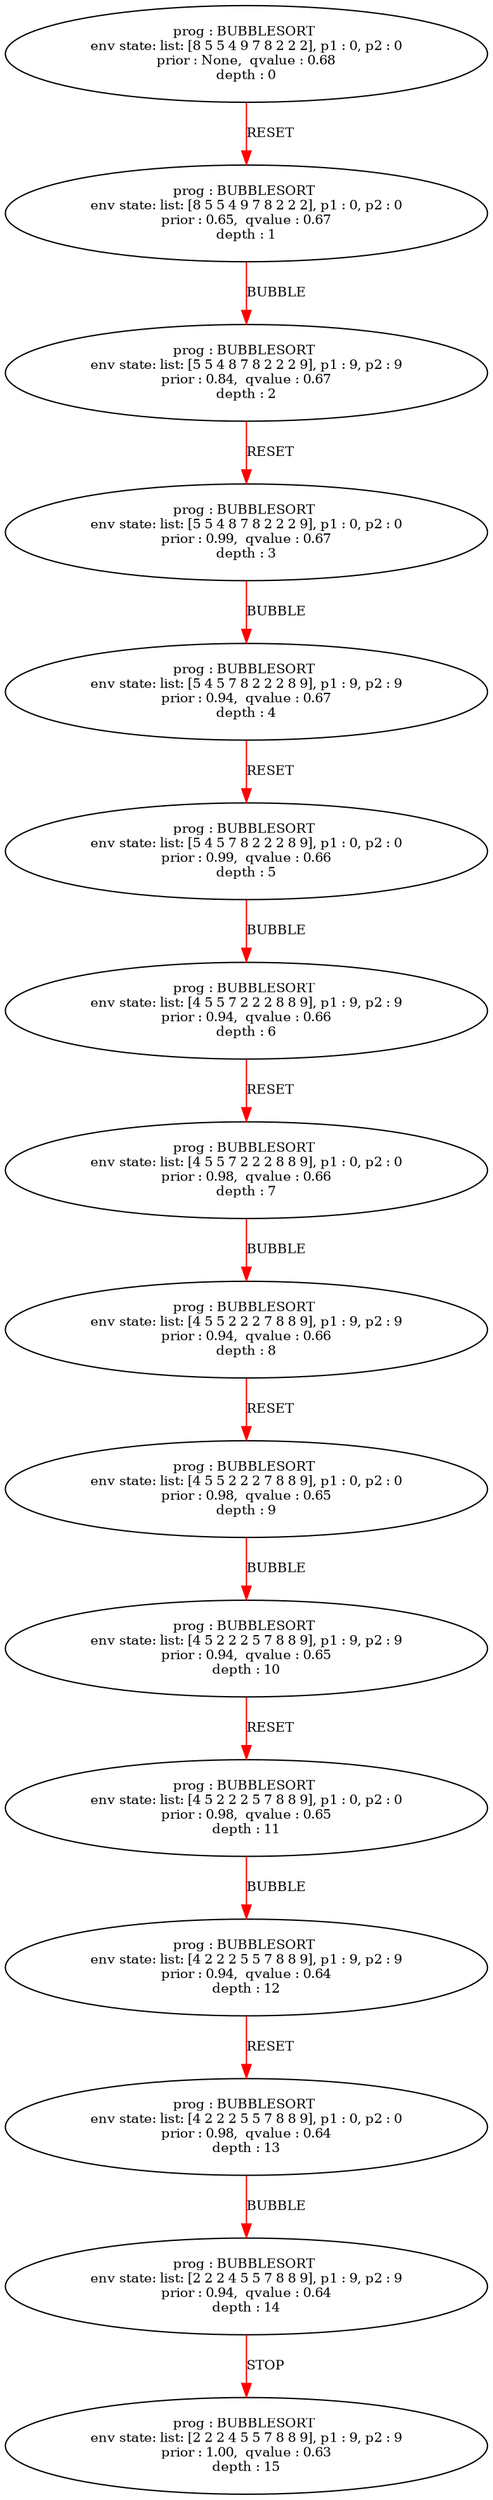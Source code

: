 digraph g{ 
    0 [label=<<FONT POINT-SIZE="10">prog : BUBBLESORT <br/> env state: list: [8 5 5 4 9 7 8 2 2 2], p1 : 0, p2 : 0 <br/> prior : None,  qvalue : 0.68 <br/> depth : 0 </FONT>>]
    {rank=same; 0;}
    0 -> 1 [ color=red, label=<<FONT POINT-SIZE="10">RESET</FONT>>];
    1 [label=<<FONT POINT-SIZE="10">prog : BUBBLESORT <br/> env state: list: [8 5 5 4 9 7 8 2 2 2], p1 : 0, p2 : 0 <br/> prior : 0.65,  qvalue : 0.67 <br/> depth : 1 </FONT>>]
    {rank=same; 1;}
    1 -> 2 [ color=red, label=<<FONT POINT-SIZE="10">BUBBLE</FONT>>];
    2 [label=<<FONT POINT-SIZE="10">prog : BUBBLESORT <br/> env state: list: [5 5 4 8 7 8 2 2 2 9], p1 : 9, p2 : 9 <br/> prior : 0.84,  qvalue : 0.67 <br/> depth : 2 </FONT>>]
    {rank=same; 2;}
    2 -> 3 [ color=red, label=<<FONT POINT-SIZE="10">RESET</FONT>>];
    3 [label=<<FONT POINT-SIZE="10">prog : BUBBLESORT <br/> env state: list: [5 5 4 8 7 8 2 2 2 9], p1 : 0, p2 : 0 <br/> prior : 0.99,  qvalue : 0.67 <br/> depth : 3 </FONT>>]
    {rank=same; 3;}
    3 -> 4 [ color=red, label=<<FONT POINT-SIZE="10">BUBBLE</FONT>>];
    4 [label=<<FONT POINT-SIZE="10">prog : BUBBLESORT <br/> env state: list: [5 4 5 7 8 2 2 2 8 9], p1 : 9, p2 : 9 <br/> prior : 0.94,  qvalue : 0.67 <br/> depth : 4 </FONT>>]
    {rank=same; 4;}
    4 -> 5 [ color=red, label=<<FONT POINT-SIZE="10">RESET</FONT>>];
    5 [label=<<FONT POINT-SIZE="10">prog : BUBBLESORT <br/> env state: list: [5 4 5 7 8 2 2 2 8 9], p1 : 0, p2 : 0 <br/> prior : 0.99,  qvalue : 0.66 <br/> depth : 5 </FONT>>]
    {rank=same; 5;}
    5 -> 6 [ color=red, label=<<FONT POINT-SIZE="10">BUBBLE</FONT>>];
    6 [label=<<FONT POINT-SIZE="10">prog : BUBBLESORT <br/> env state: list: [4 5 5 7 2 2 2 8 8 9], p1 : 9, p2 : 9 <br/> prior : 0.94,  qvalue : 0.66 <br/> depth : 6 </FONT>>]
    {rank=same; 6;}
    6 -> 7 [ color=red, label=<<FONT POINT-SIZE="10">RESET</FONT>>];
    7 [label=<<FONT POINT-SIZE="10">prog : BUBBLESORT <br/> env state: list: [4 5 5 7 2 2 2 8 8 9], p1 : 0, p2 : 0 <br/> prior : 0.98,  qvalue : 0.66 <br/> depth : 7 </FONT>>]
    {rank=same; 7;}
    7 -> 8 [ color=red, label=<<FONT POINT-SIZE="10">BUBBLE</FONT>>];
    8 [label=<<FONT POINT-SIZE="10">prog : BUBBLESORT <br/> env state: list: [4 5 5 2 2 2 7 8 8 9], p1 : 9, p2 : 9 <br/> prior : 0.94,  qvalue : 0.66 <br/> depth : 8 </FONT>>]
    {rank=same; 8;}
    8 -> 9 [ color=red, label=<<FONT POINT-SIZE="10">RESET</FONT>>];
    9 [label=<<FONT POINT-SIZE="10">prog : BUBBLESORT <br/> env state: list: [4 5 5 2 2 2 7 8 8 9], p1 : 0, p2 : 0 <br/> prior : 0.98,  qvalue : 0.65 <br/> depth : 9 </FONT>>]
    {rank=same; 9;}
    9 -> 10 [ color=red, label=<<FONT POINT-SIZE="10">BUBBLE</FONT>>];
    10 [label=<<FONT POINT-SIZE="10">prog : BUBBLESORT <br/> env state: list: [4 5 2 2 2 5 7 8 8 9], p1 : 9, p2 : 9 <br/> prior : 0.94,  qvalue : 0.65 <br/> depth : 10 </FONT>>]
    {rank=same; 10;}
    10 -> 11 [ color=red, label=<<FONT POINT-SIZE="10">RESET</FONT>>];
    11 [label=<<FONT POINT-SIZE="10">prog : BUBBLESORT <br/> env state: list: [4 5 2 2 2 5 7 8 8 9], p1 : 0, p2 : 0 <br/> prior : 0.98,  qvalue : 0.65 <br/> depth : 11 </FONT>>]
    {rank=same; 11;}
    11 -> 12 [ color=red, label=<<FONT POINT-SIZE="10">BUBBLE</FONT>>];
    12 [label=<<FONT POINT-SIZE="10">prog : BUBBLESORT <br/> env state: list: [4 2 2 2 5 5 7 8 8 9], p1 : 9, p2 : 9 <br/> prior : 0.94,  qvalue : 0.64 <br/> depth : 12 </FONT>>]
    {rank=same; 12;}
    12 -> 13 [ color=red, label=<<FONT POINT-SIZE="10">RESET</FONT>>];
    13 [label=<<FONT POINT-SIZE="10">prog : BUBBLESORT <br/> env state: list: [4 2 2 2 5 5 7 8 8 9], p1 : 0, p2 : 0 <br/> prior : 0.98,  qvalue : 0.64 <br/> depth : 13 </FONT>>]
    {rank=same; 13;}
    13 -> 14 [ color=red, label=<<FONT POINT-SIZE="10">BUBBLE</FONT>>];
    14 [label=<<FONT POINT-SIZE="10">prog : BUBBLESORT <br/> env state: list: [2 2 2 4 5 5 7 8 8 9], p1 : 9, p2 : 9 <br/> prior : 0.94,  qvalue : 0.64 <br/> depth : 14 </FONT>>]
    {rank=same; 14;}
    14 -> 15 [ color=red, label=<<FONT POINT-SIZE="10">STOP</FONT>>];
    15 [label=<<FONT POINT-SIZE="10">prog : BUBBLESORT <br/> env state: list: [2 2 2 4 5 5 7 8 8 9], p1 : 9, p2 : 9 <br/> prior : 1.00,  qvalue : 0.63 <br/> depth : 15 </FONT>>]
    {rank=same; 15;}
}